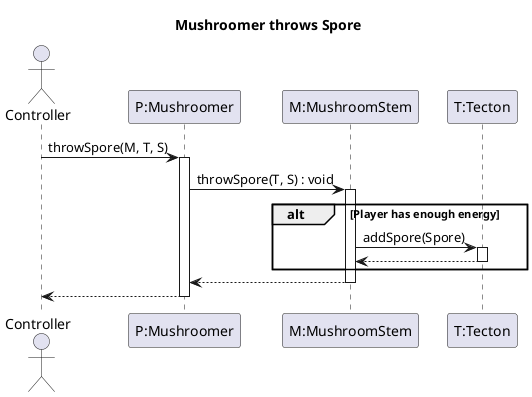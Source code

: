 @startuml throwSpore

title Mushroomer throws Spore

actor Controller
participant "P:Mushroomer" as P
participant "M:MushroomStem" as M
participant "T:Tecton" as T

Controller -> P : throwSpore(M, T, S)
activate P

P -> M: throwSpore(T, S) : void
activate M
alt Player has enough energy

M -> T : addSpore(Spore)
activate T
T --> M
deactivate T
end
M --> P
deactivate M

Controller <-- P
deactivate P

@enduml